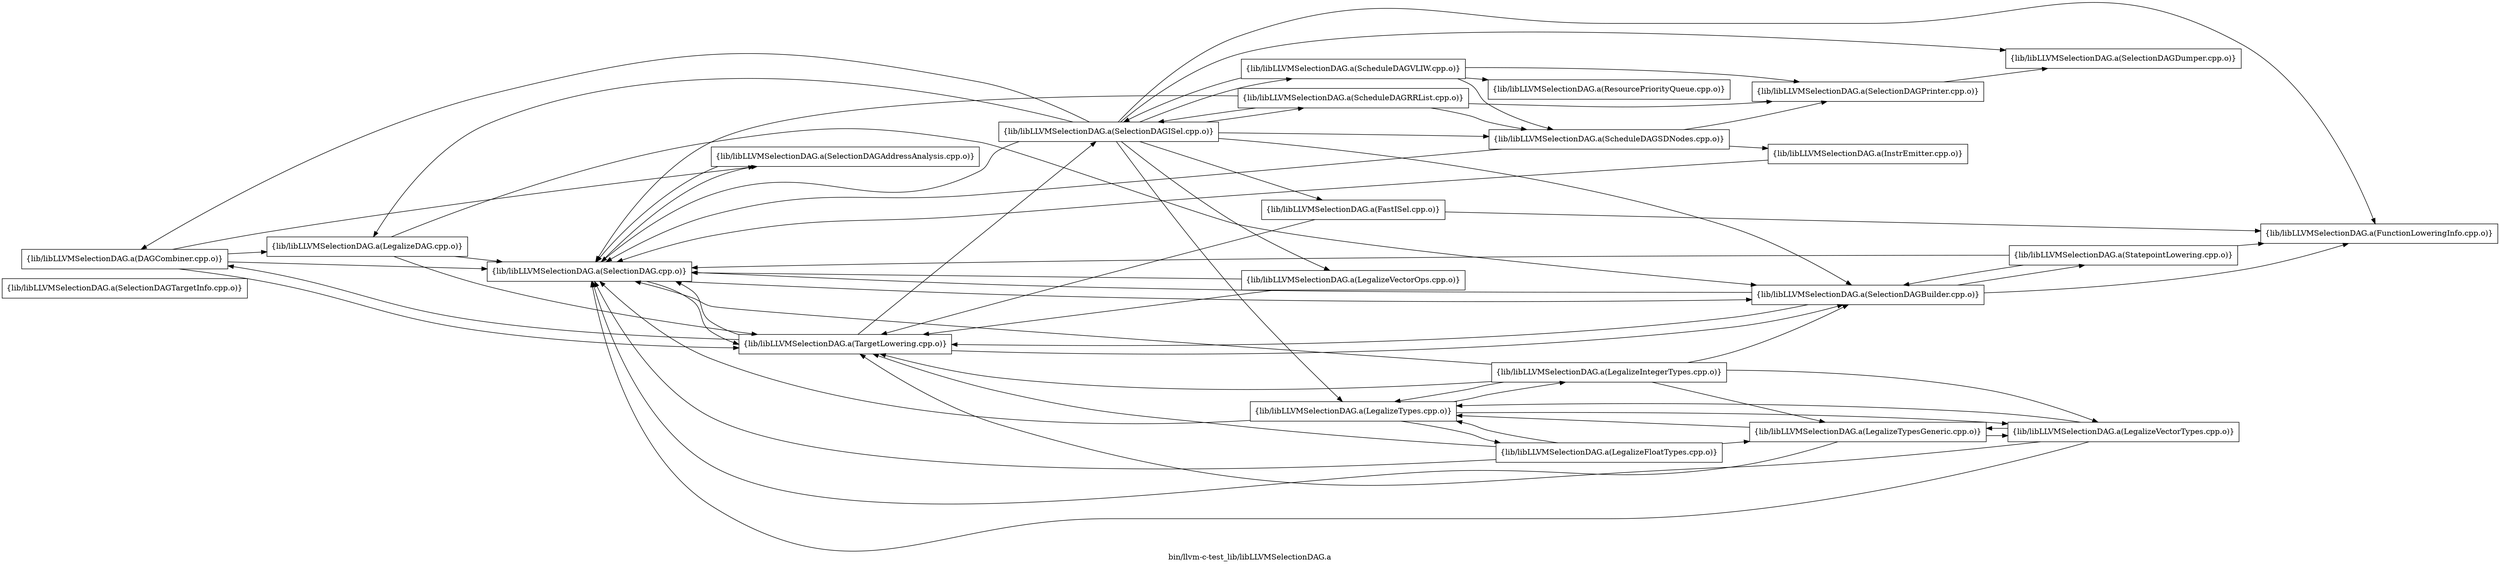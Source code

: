 digraph "bin/llvm-c-test_lib/libLLVMSelectionDAG.a" {
	label="bin/llvm-c-test_lib/libLLVMSelectionDAG.a";
	rankdir=LR;

	Node0x559273fa5ef8 [shape=record,shape=box,group=0,label="{lib/libLLVMSelectionDAG.a(SelectionDAGTargetInfo.cpp.o)}"];
	Node0x559273faf1d8 [shape=record,shape=box,group=0,label="{lib/libLLVMSelectionDAG.a(DAGCombiner.cpp.o)}"];
	Node0x559273faf1d8 -> Node0x559273fae5f8;
	Node0x559273faf1d8 -> Node0x559273fa6448;
	Node0x559273faf1d8 -> Node0x559273fa4418;
	Node0x559273faf1d8 -> Node0x559273fa46e8;
	Node0x559273fa5368 [shape=record,shape=box,group=0,label="{lib/libLLVMSelectionDAG.a(SelectionDAGBuilder.cpp.o)}"];
	Node0x559273fa5368 -> Node0x559273fade78;
	Node0x559273fa5368 -> Node0x559273fa6448;
	Node0x559273fa5368 -> Node0x559273fa6218;
	Node0x559273fa5368 -> Node0x559273fa46e8;
	Node0x559273fa6448 [shape=record,shape=box,group=0,label="{lib/libLLVMSelectionDAG.a(SelectionDAG.cpp.o)}"];
	Node0x559273fa6448 -> Node0x559273fa5368;
	Node0x559273fa6448 -> Node0x559273fa4418;
	Node0x559273fa6448 -> Node0x559273fa46e8;
	Node0x559273fa4198 [shape=record,shape=box,group=0,label="{lib/libLLVMSelectionDAG.a(SelectionDAGISel.cpp.o)}"];
	Node0x559273fa4198 -> Node0x559273faf1d8;
	Node0x559273fa4198 -> Node0x559273faecd8;
	Node0x559273fa4198 -> Node0x559273fade78;
	Node0x559273fa4198 -> Node0x559273fae5f8;
	Node0x559273fa4198 -> Node0x559273fa5368;
	Node0x559273fa4198 -> Node0x559273fa6448;
	Node0x559273fa4198 -> Node0x559273fa4968;
	Node0x559273fa4198 -> Node0x559273fa3298;
	Node0x559273fa4198 -> Node0x559273fa36a8;
	Node0x559273fa4198 -> Node0x559273fa2438;
	Node0x559273fa4198 -> Node0x559273fa21b8;
	Node0x559273fa4198 -> Node0x559273f9d488;
	Node0x559273fa46e8 [shape=record,shape=box,group=0,label="{lib/libLLVMSelectionDAG.a(TargetLowering.cpp.o)}"];
	Node0x559273fa46e8 -> Node0x559273faf1d8;
	Node0x559273fa46e8 -> Node0x559273fa5368;
	Node0x559273fa46e8 -> Node0x559273fa6448;
	Node0x559273fa46e8 -> Node0x559273fa4198;
	Node0x559273faecd8 [shape=record,shape=box,group=0,label="{lib/libLLVMSelectionDAG.a(FastISel.cpp.o)}"];
	Node0x559273faecd8 -> Node0x559273fade78;
	Node0x559273faecd8 -> Node0x559273fa46e8;
	Node0x559273fade78 [shape=record,shape=box,group=0,label="{lib/libLLVMSelectionDAG.a(FunctionLoweringInfo.cpp.o)}"];
	Node0x559273fae5f8 [shape=record,shape=box,group=0,label="{lib/libLLVMSelectionDAG.a(LegalizeDAG.cpp.o)}"];
	Node0x559273fae5f8 -> Node0x559273fa5368;
	Node0x559273fae5f8 -> Node0x559273fa6448;
	Node0x559273fae5f8 -> Node0x559273fa46e8;
	Node0x559273fa4418 [shape=record,shape=box,group=0,label="{lib/libLLVMSelectionDAG.a(SelectionDAGAddressAnalysis.cpp.o)}"];
	Node0x559273fa4418 -> Node0x559273fa6448;
	Node0x559273fa6218 [shape=record,shape=box,group=0,label="{lib/libLLVMSelectionDAG.a(StatepointLowering.cpp.o)}"];
	Node0x559273fa6218 -> Node0x559273fade78;
	Node0x559273fa6218 -> Node0x559273fa5368;
	Node0x559273fa6218 -> Node0x559273fa6448;
	Node0x559273fa4968 [shape=record,shape=box,group=0,label="{lib/libLLVMSelectionDAG.a(ScheduleDAGRRList.cpp.o)}"];
	Node0x559273fa4968 -> Node0x559273fa6448;
	Node0x559273fa4968 -> Node0x559273fa4198;
	Node0x559273fa4968 -> Node0x559273fa3298;
	Node0x559273fa4968 -> Node0x559273f9c8a8;
	Node0x559273fa3298 [shape=record,shape=box,group=0,label="{lib/libLLVMSelectionDAG.a(ScheduleDAGSDNodes.cpp.o)}"];
	Node0x559273fa3298 -> Node0x559273fa6448;
	Node0x559273fa3298 -> Node0x559273fa3a18;
	Node0x559273fa3298 -> Node0x559273f9c8a8;
	Node0x559273fa36a8 [shape=record,shape=box,group=0,label="{lib/libLLVMSelectionDAG.a(ScheduleDAGVLIW.cpp.o)}"];
	Node0x559273fa36a8 -> Node0x559273fa4198;
	Node0x559273fa36a8 -> Node0x559273fa3298;
	Node0x559273fa36a8 -> Node0x559273fa18a8;
	Node0x559273fa36a8 -> Node0x559273f9c8a8;
	Node0x559273fa2438 [shape=record,shape=box,group=0,label="{lib/libLLVMSelectionDAG.a(SelectionDAGDumper.cpp.o)}"];
	Node0x559273fa21b8 [shape=record,shape=box,group=0,label="{lib/libLLVMSelectionDAG.a(LegalizeTypes.cpp.o)}"];
	Node0x559273fa21b8 -> Node0x559273fa6448;
	Node0x559273fa21b8 -> Node0x559273f9f4b8;
	Node0x559273fa21b8 -> Node0x559273f9dca8;
	Node0x559273fa21b8 -> Node0x559273f9d0c8;
	Node0x559273f9d488 [shape=record,shape=box,group=0,label="{lib/libLLVMSelectionDAG.a(LegalizeVectorOps.cpp.o)}"];
	Node0x559273f9d488 -> Node0x559273fa6448;
	Node0x559273f9d488 -> Node0x559273fa46e8;
	Node0x559273f9c8a8 [shape=record,shape=box,group=0,label="{lib/libLLVMSelectionDAG.a(SelectionDAGPrinter.cpp.o)}"];
	Node0x559273f9c8a8 -> Node0x559273fa2438;
	Node0x559273fa3a18 [shape=record,shape=box,group=0,label="{lib/libLLVMSelectionDAG.a(InstrEmitter.cpp.o)}"];
	Node0x559273fa3a18 -> Node0x559273fa6448;
	Node0x559273fa18a8 [shape=record,shape=box,group=0,label="{lib/libLLVMSelectionDAG.a(ResourcePriorityQueue.cpp.o)}"];
	Node0x559273f9f4b8 [shape=record,shape=box,group=0,label="{lib/libLLVMSelectionDAG.a(LegalizeFloatTypes.cpp.o)}"];
	Node0x559273f9f4b8 -> Node0x559273fa6448;
	Node0x559273f9f4b8 -> Node0x559273fa21b8;
	Node0x559273f9f4b8 -> Node0x559273f9ea18;
	Node0x559273f9f4b8 -> Node0x559273fa46e8;
	Node0x559273f9dca8 [shape=record,shape=box,group=0,label="{lib/libLLVMSelectionDAG.a(LegalizeVectorTypes.cpp.o)}"];
	Node0x559273f9dca8 -> Node0x559273fa6448;
	Node0x559273f9dca8 -> Node0x559273fa21b8;
	Node0x559273f9dca8 -> Node0x559273f9ea18;
	Node0x559273f9dca8 -> Node0x559273fa46e8;
	Node0x559273f9d0c8 [shape=record,shape=box,group=0,label="{lib/libLLVMSelectionDAG.a(LegalizeIntegerTypes.cpp.o)}"];
	Node0x559273f9d0c8 -> Node0x559273fa5368;
	Node0x559273f9d0c8 -> Node0x559273fa6448;
	Node0x559273f9d0c8 -> Node0x559273fa21b8;
	Node0x559273f9d0c8 -> Node0x559273f9ea18;
	Node0x559273f9d0c8 -> Node0x559273f9dca8;
	Node0x559273f9d0c8 -> Node0x559273fa46e8;
	Node0x559273f9ea18 [shape=record,shape=box,group=0,label="{lib/libLLVMSelectionDAG.a(LegalizeTypesGeneric.cpp.o)}"];
	Node0x559273f9ea18 -> Node0x559273fa6448;
	Node0x559273f9ea18 -> Node0x559273fa21b8;
	Node0x559273f9ea18 -> Node0x559273f9dca8;
}
